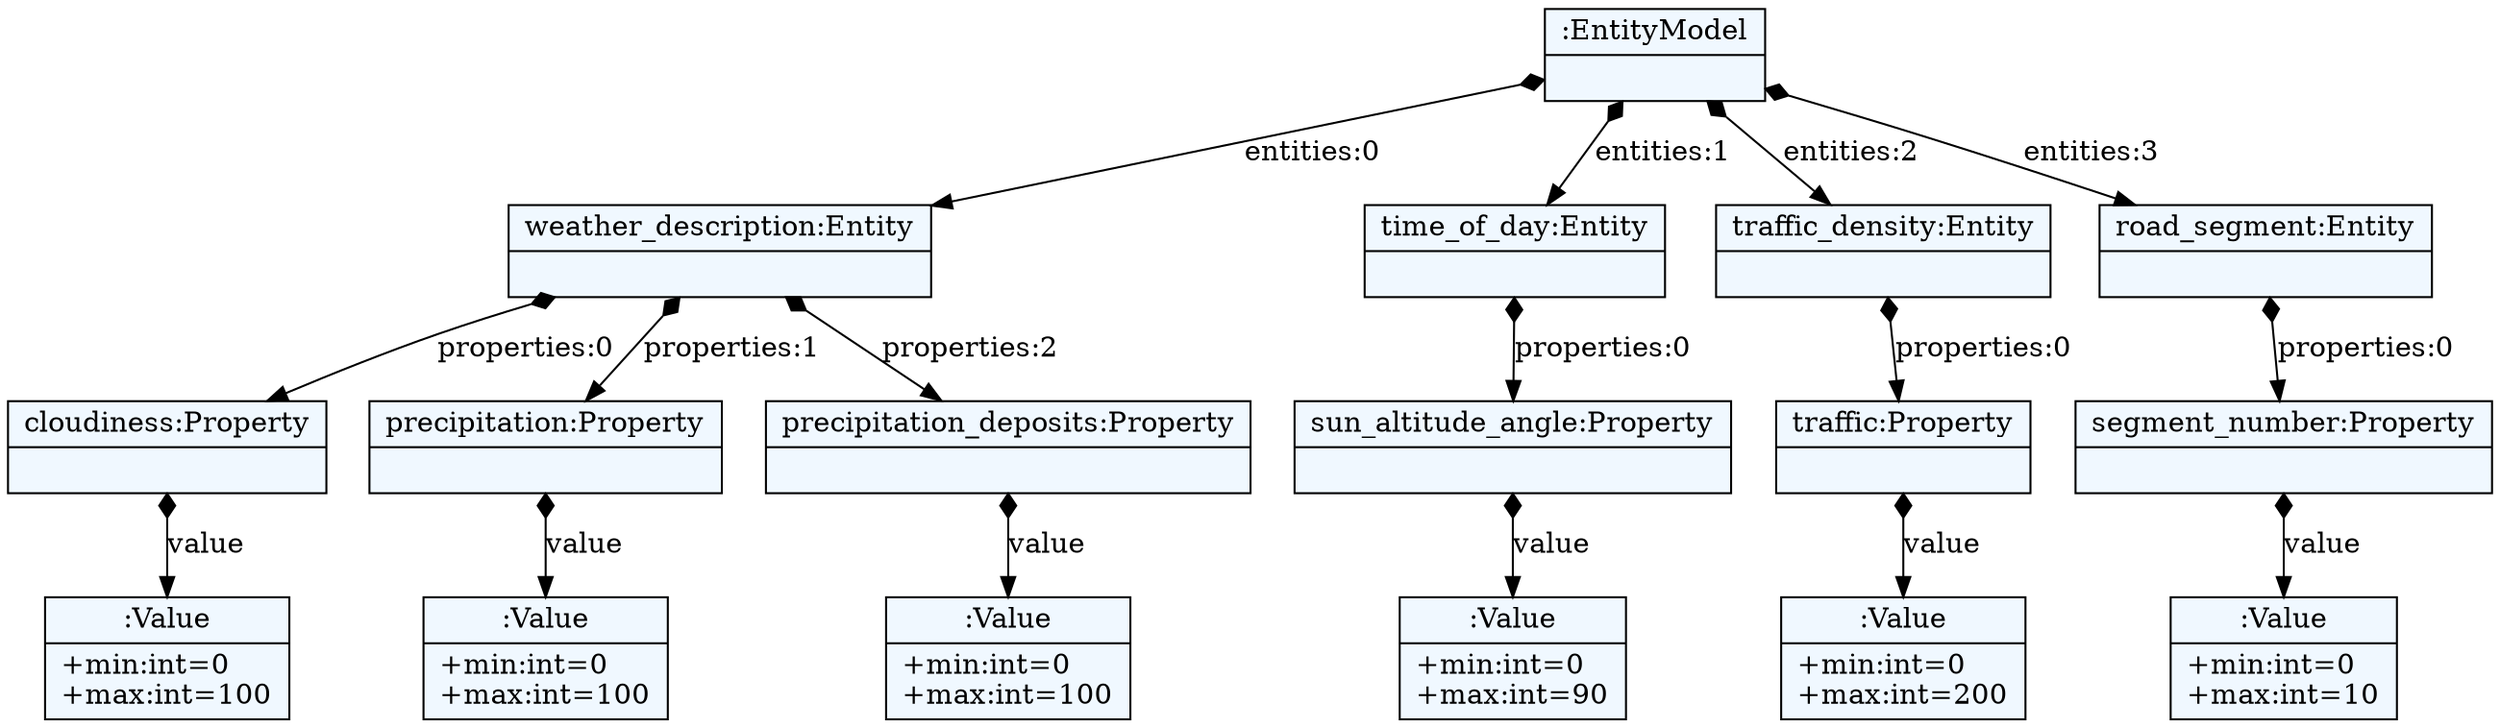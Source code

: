 
    digraph textX {
    fontname = "Bitstream Vera Sans"
    fontsize = 8
    node[
        shape=record,
        style=filled,
        fillcolor=aliceblue
    ]
    nodesep = 0.3
    edge[dir=black,arrowtail=empty]


139761041658096 -> 139761041660840 [label="entities:0" arrowtail=diamond dir=both]
139761041660840 -> 139761041661008 [label="properties:0" arrowtail=diamond dir=both]
139761041661008 -> 139761041661344 [label="value" arrowtail=diamond dir=both]
139761041661344[label="{:Value|+min:int=0\l+max:int=100\l}"]
139761041661008[label="{cloudiness:Property|}"]
139761041660840 -> 139761041661232 [label="properties:1" arrowtail=diamond dir=both]
139761041661232 -> 139761041661456 [label="value" arrowtail=diamond dir=both]
139761041661456[label="{:Value|+min:int=0\l+max:int=100\l}"]
139761041661232[label="{precipitation:Property|}"]
139761041660840 -> 139761041661288 [label="properties:2" arrowtail=diamond dir=both]
139761041661288 -> 139761041661568 [label="value" arrowtail=diamond dir=both]
139761041661568[label="{:Value|+min:int=0\l+max:int=100\l}"]
139761041661288[label="{precipitation_deposits:Property|}"]
139761041660840[label="{weather_description:Entity|}"]
139761041658096 -> 139761041660728 [label="entities:1" arrowtail=diamond dir=both]
139761041660728 -> 139761041661400 [label="properties:0" arrowtail=diamond dir=both]
139761041661400 -> 139761041661736 [label="value" arrowtail=diamond dir=both]
139761041661736[label="{:Value|+min:int=0\l+max:int=90\l}"]
139761041661400[label="{sun_altitude_angle:Property|}"]
139761041660728[label="{time_of_day:Entity|}"]
139761041658096 -> 139761041661176 [label="entities:2" arrowtail=diamond dir=both]
139761041661176 -> 139761041661624 [label="properties:0" arrowtail=diamond dir=both]
139761041661624 -> 139761041661904 [label="value" arrowtail=diamond dir=both]
139761041661904[label="{:Value|+min:int=0\l+max:int=200\l}"]
139761041661624[label="{traffic:Property|}"]
139761041661176[label="{traffic_density:Entity|}"]
139761041658096 -> 139761041661512 [label="entities:3" arrowtail=diamond dir=both]
139761041661512 -> 139761041661792 [label="properties:0" arrowtail=diamond dir=both]
139761041661792 -> 139761041715384 [label="value" arrowtail=diamond dir=both]
139761041715384[label="{:Value|+min:int=0\l+max:int=10\l}"]
139761041661792[label="{segment_number:Property|}"]
139761041661512[label="{road_segment:Entity|}"]
139761041658096[label="{:EntityModel|}"]

}
